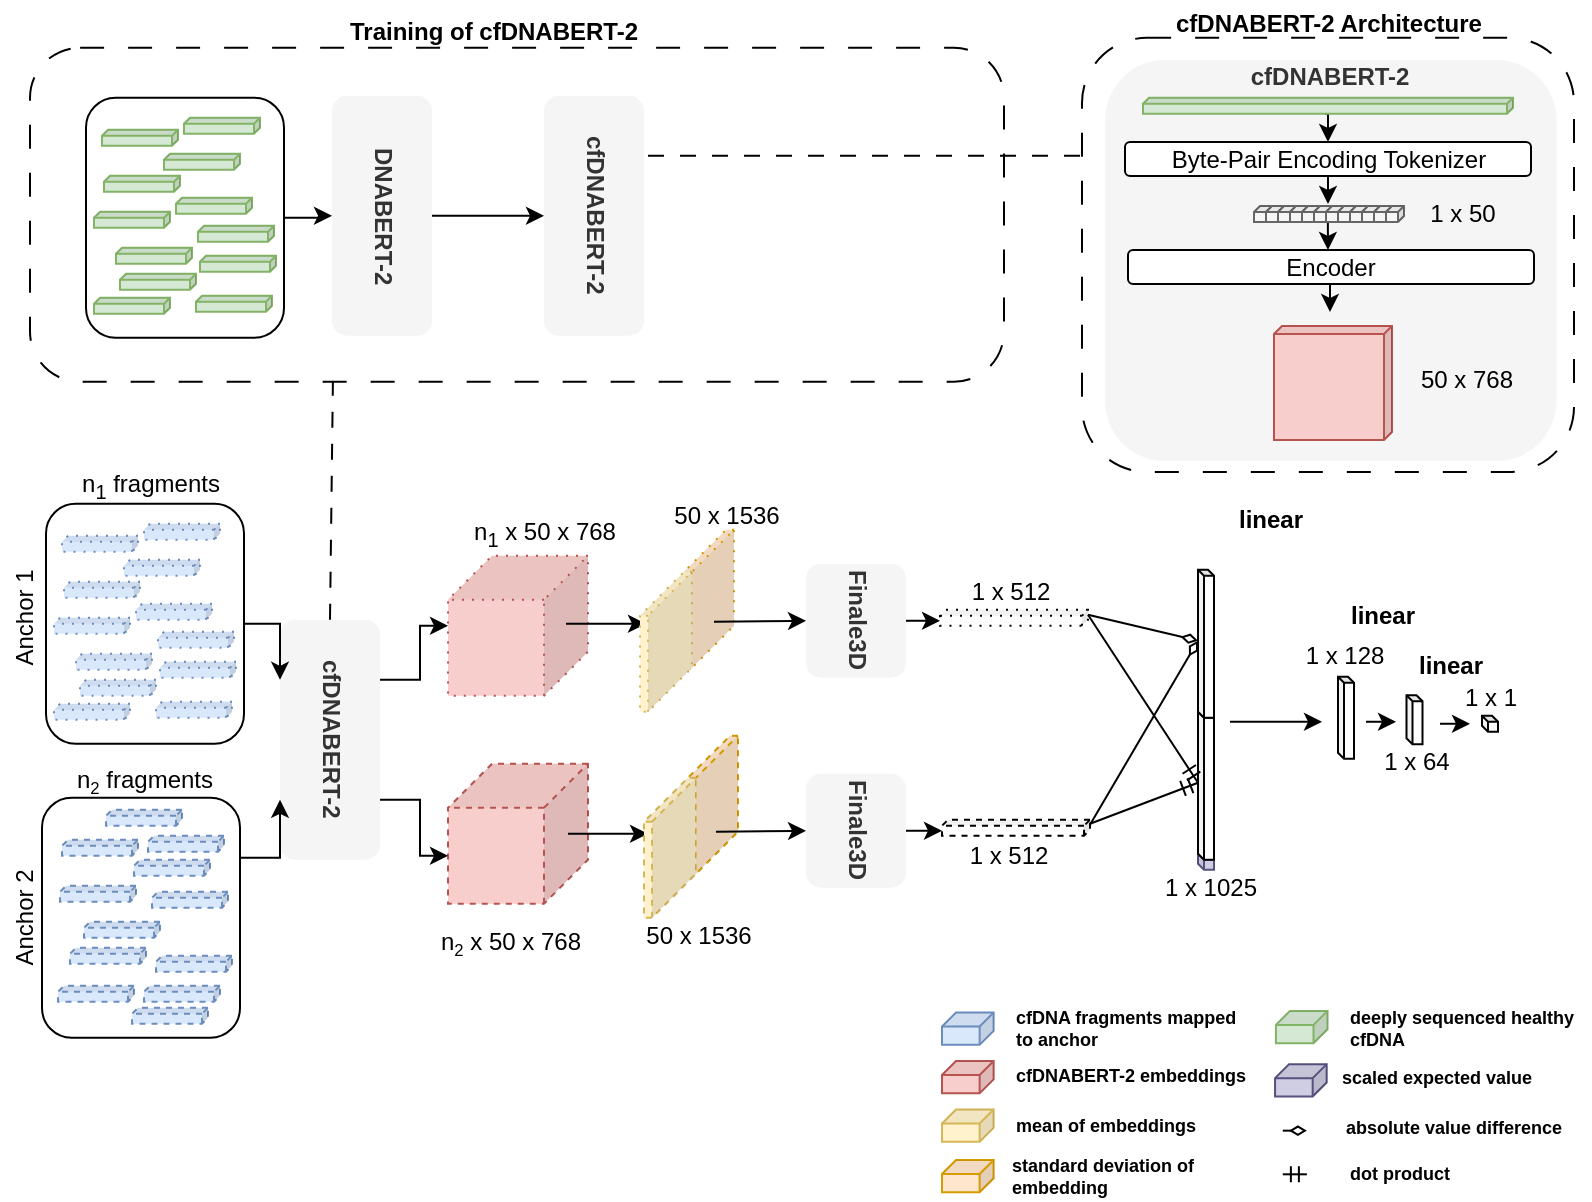 <mxfile version="24.7.17">
  <diagram id="QJjx0-fPxzvcmYibJWj1" name="Page-1">
    <mxGraphModel dx="984" dy="596" grid="0" gridSize="10" guides="1" tooltips="1" connect="1" arrows="1" fold="1" page="1" pageScale="1" pageWidth="827" pageHeight="583" math="0" shadow="0">
      <root>
        <mxCell id="0" />
        <mxCell id="1" parent="0" />
        <mxCell id="E21WYbpWhwIhEI5-EvUI-31" value="" style="rounded=1;whiteSpace=wrap;html=1;dashed=1;fillColor=none;container=0;dashPattern=12 12;" parent="1" vertex="1">
          <mxGeometry x="24" y="31.88" width="487" height="167" as="geometry" />
        </mxCell>
        <mxCell id="E21WYbpWhwIhEI5-EvUI-160" value="1 x 1025" style="text;html=1;strokeColor=none;fillColor=none;align=center;verticalAlign=middle;whiteSpace=wrap;rounded=0;container=0;" parent="1" vertex="1">
          <mxGeometry x="565" y="436.88" width="99" height="30" as="geometry" />
        </mxCell>
        <mxCell id="E21WYbpWhwIhEI5-EvUI-158" value="1 x 512" style="text;html=1;strokeColor=none;fillColor=none;align=center;verticalAlign=middle;whiteSpace=wrap;rounded=0;container=0;" parent="1" vertex="1">
          <mxGeometry x="465" y="288.88" width="99" height="30" as="geometry" />
        </mxCell>
        <mxCell id="E21WYbpWhwIhEI5-EvUI-159" value="1 x 512" style="text;html=1;strokeColor=none;fillColor=none;align=center;verticalAlign=middle;whiteSpace=wrap;rounded=0;container=0;" parent="1" vertex="1">
          <mxGeometry x="464" y="420.88" width="99" height="30" as="geometry" />
        </mxCell>
        <mxCell id="E21WYbpWhwIhEI5-EvUI-153" value="" style="shape=cube;whiteSpace=wrap;html=1;boundedLbl=1;backgroundOutline=1;darkOpacity=0.05;darkOpacity2=0.1;size=3;direction=east;flipH=1;fillColor=#d0cee2;strokeColor=#56517e;container=0;rotation=-90;" parent="1" vertex="1">
          <mxGeometry x="608" y="434.88" width="8" height="8" as="geometry" />
        </mxCell>
        <mxCell id="4f-DMQIj-ya-iA7LCkDa-20" value="" style="shape=cube;whiteSpace=wrap;html=1;boundedLbl=1;backgroundOutline=1;darkOpacity=0.05;darkOpacity2=0.1;size=3;direction=east;flipH=1;container=0;dashed=1;" parent="1" vertex="1">
          <mxGeometry x="480" y="417.88" width="74" height="8" as="geometry" />
        </mxCell>
        <mxCell id="4f-DMQIj-ya-iA7LCkDa-21" value="" style="shape=cube;whiteSpace=wrap;html=1;boundedLbl=1;backgroundOutline=1;darkOpacity=0.05;darkOpacity2=0.1;size=3;direction=east;flipH=1;container=0;dashed=1;dashPattern=1 4;" parent="1" vertex="1">
          <mxGeometry x="479" y="312.88" width="74" height="8" as="geometry" />
        </mxCell>
        <mxCell id="4f-DMQIj-ya-iA7LCkDa-41" value="50 x 1536" style="text;html=1;strokeColor=none;fillColor=none;align=center;verticalAlign=middle;whiteSpace=wrap;rounded=0;container=0;" parent="1" vertex="1">
          <mxGeometry x="309" y="460.88" width="99" height="30" as="geometry" />
        </mxCell>
        <mxCell id="4f-DMQIj-ya-iA7LCkDa-42" value="n&lt;sub&gt;1&lt;/sub&gt; x 50 x 768" style="text;html=1;strokeColor=none;fillColor=none;align=center;verticalAlign=middle;whiteSpace=wrap;rounded=0;container=0;" parent="1" vertex="1">
          <mxGeometry x="232" y="259.88" width="99" height="30" as="geometry" />
        </mxCell>
        <mxCell id="E21WYbpWhwIhEI5-EvUI-28" style="edgeStyle=orthogonalEdgeStyle;rounded=0;orthogonalLoop=1;jettySize=auto;html=1;exitX=1;exitY=0.5;exitDx=0;exitDy=0;entryX=0;entryY=0.5;entryDx=0;entryDy=0;" parent="1" source="E21WYbpWhwIhEI5-EvUI-3" target="E21WYbpWhwIhEI5-EvUI-4" edge="1">
          <mxGeometry relative="1" as="geometry" />
        </mxCell>
        <mxCell id="E21WYbpWhwIhEI5-EvUI-3" value="DNABERT-2" style="rounded=1;whiteSpace=wrap;html=1;textDirection=vertical-rl;fontStyle=1;fillColor=#f5f5f5;fontColor=#333333;strokeColor=none;container=0;" parent="1" vertex="1">
          <mxGeometry x="175" y="55.88" width="50" height="120" as="geometry" />
        </mxCell>
        <mxCell id="E21WYbpWhwIhEI5-EvUI-4" value="cfDNABERT-2" style="rounded=1;whiteSpace=wrap;html=1;textDirection=vertical-rl;fontStyle=1;fillColor=#f5f5f5;fontColor=#333333;strokeColor=none;container=0;" parent="1" vertex="1">
          <mxGeometry x="281" y="55.88" width="50" height="120" as="geometry" />
        </mxCell>
        <mxCell id="E21WYbpWhwIhEI5-EvUI-30" value="standard deviation of embedding" style="text;html=1;strokeColor=none;fillColor=none;align=left;verticalAlign=middle;whiteSpace=wrap;rounded=0;fontStyle=1;container=0;fontSize=9;" parent="1" vertex="1">
          <mxGeometry x="513" y="584" width="138" height="23.88" as="geometry" />
        </mxCell>
        <mxCell id="E21WYbpWhwIhEI5-EvUI-34" value="cfDNABERT-2" style="rounded=1;whiteSpace=wrap;html=1;textDirection=vertical-rl;fontStyle=1;fillColor=#f5f5f5;fontColor=#333333;strokeColor=none;container=0;" parent="1" vertex="1">
          <mxGeometry x="149" y="317.88" width="50" height="120" as="geometry" />
        </mxCell>
        <mxCell id="E21WYbpWhwIhEI5-EvUI-88" value="" style="group" parent="1" vertex="1" connectable="0">
          <mxGeometry x="32" y="259.88" width="108" height="120" as="geometry" />
        </mxCell>
        <mxCell id="E21WYbpWhwIhEI5-EvUI-89" value="" style="rounded=1;whiteSpace=wrap;html=1;textDirection=vertical-rl;fontStyle=1;fillColor=none;fontColor=#333333;strokeColor=default;movable=1;resizable=1;rotatable=1;deletable=1;editable=1;locked=0;connectable=1;" parent="E21WYbpWhwIhEI5-EvUI-88" vertex="1">
          <mxGeometry width="99" height="120" as="geometry" />
        </mxCell>
        <mxCell id="E21WYbpWhwIhEI5-EvUI-90" value="" style="shape=cube;whiteSpace=wrap;html=1;boundedLbl=1;backgroundOutline=1;darkOpacity=0.05;darkOpacity2=0.1;size=3;direction=east;flipH=1;fillColor=#dae8fc;strokeColor=#6c8ebf;movable=1;resizable=1;rotatable=1;deletable=1;editable=1;locked=0;connectable=1;dashed=1;dashPattern=1 4;" parent="E21WYbpWhwIhEI5-EvUI-88" vertex="1">
          <mxGeometry x="45" y="50" width="38" height="8" as="geometry" />
        </mxCell>
        <mxCell id="E21WYbpWhwIhEI5-EvUI-91" value="" style="shape=cube;whiteSpace=wrap;html=1;boundedLbl=1;backgroundOutline=1;darkOpacity=0.05;darkOpacity2=0.1;size=3;direction=east;flipH=1;fillColor=#dae8fc;strokeColor=#6c8ebf;movable=1;resizable=1;rotatable=1;deletable=1;editable=1;locked=0;connectable=1;dashed=1;dashPattern=1 4;" parent="E21WYbpWhwIhEI5-EvUI-88" vertex="1">
          <mxGeometry x="9" y="39" width="38" height="8" as="geometry" />
        </mxCell>
        <mxCell id="E21WYbpWhwIhEI5-EvUI-92" value="" style="shape=cube;whiteSpace=wrap;html=1;boundedLbl=1;backgroundOutline=1;darkOpacity=0.05;darkOpacity2=0.1;size=3;direction=east;flipH=1;fillColor=#dae8fc;strokeColor=#6c8ebf;movable=1;resizable=1;rotatable=1;deletable=1;editable=1;locked=0;connectable=1;dashed=1;dashPattern=1 4;" parent="E21WYbpWhwIhEI5-EvUI-88" vertex="1">
          <mxGeometry x="39" y="28" width="38" height="8" as="geometry" />
        </mxCell>
        <mxCell id="E21WYbpWhwIhEI5-EvUI-93" value="" style="shape=cube;whiteSpace=wrap;html=1;boundedLbl=1;backgroundOutline=1;darkOpacity=0.05;darkOpacity2=0.1;size=3;direction=east;flipH=1;fillColor=#dae8fc;strokeColor=#6c8ebf;movable=1;resizable=1;rotatable=1;deletable=1;editable=1;locked=0;connectable=1;dashed=1;dashPattern=1 4;" parent="E21WYbpWhwIhEI5-EvUI-88" vertex="1">
          <mxGeometry x="17" y="88" width="38" height="8" as="geometry" />
        </mxCell>
        <mxCell id="E21WYbpWhwIhEI5-EvUI-94" value="" style="shape=cube;whiteSpace=wrap;html=1;boundedLbl=1;backgroundOutline=1;darkOpacity=0.05;darkOpacity2=0.1;size=3;direction=east;flipH=1;fillColor=#dae8fc;strokeColor=#6c8ebf;movable=1;resizable=1;rotatable=1;deletable=1;editable=1;locked=0;connectable=1;dashed=1;dashPattern=1 4;" parent="E21WYbpWhwIhEI5-EvUI-88" vertex="1">
          <mxGeometry x="4" y="57" width="38" height="8" as="geometry" />
        </mxCell>
        <mxCell id="E21WYbpWhwIhEI5-EvUI-95" value="" style="shape=cube;whiteSpace=wrap;html=1;boundedLbl=1;backgroundOutline=1;darkOpacity=0.05;darkOpacity2=0.1;size=3;direction=east;flipH=1;fillColor=#dae8fc;strokeColor=#6c8ebf;movable=1;resizable=1;rotatable=1;deletable=1;editable=1;locked=0;connectable=1;dashed=1;dashPattern=1 4;" parent="E21WYbpWhwIhEI5-EvUI-88" vertex="1">
          <mxGeometry x="55" y="99" width="38" height="8" as="geometry" />
        </mxCell>
        <mxCell id="E21WYbpWhwIhEI5-EvUI-96" value="" style="shape=cube;whiteSpace=wrap;html=1;boundedLbl=1;backgroundOutline=1;darkOpacity=0.05;darkOpacity2=0.1;size=3;direction=east;flipH=1;fillColor=#dae8fc;strokeColor=#6c8ebf;movable=1;resizable=1;rotatable=1;deletable=1;editable=1;locked=0;connectable=1;dashed=1;dashPattern=1 4;" parent="E21WYbpWhwIhEI5-EvUI-88" vertex="1">
          <mxGeometry x="4" y="100" width="38" height="8" as="geometry" />
        </mxCell>
        <mxCell id="E21WYbpWhwIhEI5-EvUI-97" value="" style="shape=cube;whiteSpace=wrap;html=1;boundedLbl=1;backgroundOutline=1;darkOpacity=0.05;darkOpacity2=0.1;size=3;direction=east;flipH=1;fillColor=#dae8fc;strokeColor=#6c8ebf;movable=1;resizable=1;rotatable=1;deletable=1;editable=1;locked=0;connectable=1;dashed=1;dashPattern=1 4;" parent="E21WYbpWhwIhEI5-EvUI-88" vertex="1">
          <mxGeometry x="56" y="64" width="38" height="8" as="geometry" />
        </mxCell>
        <mxCell id="E21WYbpWhwIhEI5-EvUI-98" value="" style="shape=cube;whiteSpace=wrap;html=1;boundedLbl=1;backgroundOutline=1;darkOpacity=0.05;darkOpacity2=0.1;size=3;direction=east;flipH=1;fillColor=#dae8fc;strokeColor=#6c8ebf;movable=1;resizable=1;rotatable=1;deletable=1;editable=1;locked=0;connectable=1;dashed=1;dashPattern=1 4;" parent="E21WYbpWhwIhEI5-EvUI-88" vertex="1">
          <mxGeometry x="57" y="79" width="38" height="8" as="geometry" />
        </mxCell>
        <mxCell id="E21WYbpWhwIhEI5-EvUI-99" value="" style="shape=cube;whiteSpace=wrap;html=1;boundedLbl=1;backgroundOutline=1;darkOpacity=0.05;darkOpacity2=0.1;size=3;direction=east;flipH=1;fillColor=#dae8fc;strokeColor=#6c8ebf;movable=1;resizable=1;rotatable=1;deletable=1;editable=1;locked=0;connectable=1;dashed=1;dashPattern=1 4;" parent="E21WYbpWhwIhEI5-EvUI-88" vertex="1">
          <mxGeometry x="15" y="75" width="38" height="8" as="geometry" />
        </mxCell>
        <mxCell id="E21WYbpWhwIhEI5-EvUI-100" value="" style="shape=cube;whiteSpace=wrap;html=1;boundedLbl=1;backgroundOutline=1;darkOpacity=0.05;darkOpacity2=0.1;size=3;direction=east;flipH=1;fillColor=#dae8fc;strokeColor=#6c8ebf;movable=1;resizable=1;rotatable=1;deletable=1;editable=1;locked=0;connectable=1;dashed=1;dashPattern=1 4;" parent="E21WYbpWhwIhEI5-EvUI-88" vertex="1">
          <mxGeometry x="49" y="10" width="38" height="8" as="geometry" />
        </mxCell>
        <mxCell id="E21WYbpWhwIhEI5-EvUI-101" value="" style="shape=cube;whiteSpace=wrap;html=1;boundedLbl=1;backgroundOutline=1;darkOpacity=0.05;darkOpacity2=0.1;size=3;direction=east;flipH=1;fillColor=#dae8fc;strokeColor=#6c8ebf;movable=1;resizable=1;rotatable=1;deletable=1;editable=1;locked=0;connectable=1;dashed=1;dashPattern=1 4;" parent="E21WYbpWhwIhEI5-EvUI-88" vertex="1">
          <mxGeometry x="8" y="16" width="38" height="8" as="geometry" />
        </mxCell>
        <mxCell id="E21WYbpWhwIhEI5-EvUI-117" style="edgeStyle=orthogonalEdgeStyle;rounded=0;orthogonalLoop=1;jettySize=auto;html=1;exitX=1;exitY=0.25;exitDx=0;exitDy=0;entryX=0;entryY=0.75;entryDx=0;entryDy=0;" parent="1" source="E21WYbpWhwIhEI5-EvUI-103" target="E21WYbpWhwIhEI5-EvUI-34" edge="1">
          <mxGeometry relative="1" as="geometry" />
        </mxCell>
        <mxCell id="E21WYbpWhwIhEI5-EvUI-116" style="edgeStyle=orthogonalEdgeStyle;rounded=0;orthogonalLoop=1;jettySize=auto;html=1;exitX=1;exitY=0.5;exitDx=0;exitDy=0;entryX=0;entryY=0.25;entryDx=0;entryDy=0;" parent="1" source="E21WYbpWhwIhEI5-EvUI-89" target="E21WYbpWhwIhEI5-EvUI-34" edge="1">
          <mxGeometry relative="1" as="geometry">
            <mxPoint x="139.25" y="374.88" as="targetPoint" />
          </mxGeometry>
        </mxCell>
        <mxCell id="E21WYbpWhwIhEI5-EvUI-118" value="" style="group" parent="1" vertex="1" connectable="0">
          <mxGeometry x="30" y="406.88" width="99" height="120" as="geometry" />
        </mxCell>
        <mxCell id="E21WYbpWhwIhEI5-EvUI-103" value="" style="rounded=1;whiteSpace=wrap;html=1;textDirection=vertical-rl;fontStyle=1;fillColor=none;fontColor=#333333;strokeColor=default;movable=1;resizable=1;rotatable=1;deletable=1;editable=1;locked=0;connectable=1;" parent="E21WYbpWhwIhEI5-EvUI-118" vertex="1">
          <mxGeometry width="99" height="120" as="geometry" />
        </mxCell>
        <mxCell id="E21WYbpWhwIhEI5-EvUI-104" value="" style="shape=cube;whiteSpace=wrap;html=1;boundedLbl=1;backgroundOutline=1;darkOpacity=0.05;darkOpacity2=0.1;size=3;direction=east;flipH=1;fillColor=#dae8fc;strokeColor=#6c8ebf;movable=1;resizable=1;rotatable=1;deletable=1;editable=1;locked=0;connectable=1;dashed=1;" parent="E21WYbpWhwIhEI5-EvUI-118" vertex="1">
          <mxGeometry x="9" y="44" width="38" height="8" as="geometry" />
        </mxCell>
        <mxCell id="E21WYbpWhwIhEI5-EvUI-105" value="" style="shape=cube;whiteSpace=wrap;html=1;boundedLbl=1;backgroundOutline=1;darkOpacity=0.05;darkOpacity2=0.1;size=3;direction=east;flipH=1;fillColor=#dae8fc;strokeColor=#6c8ebf;movable=1;resizable=1;rotatable=1;deletable=1;editable=1;locked=0;connectable=1;dashed=1;" parent="E21WYbpWhwIhEI5-EvUI-118" vertex="1">
          <mxGeometry x="46" y="31" width="38" height="8" as="geometry" />
        </mxCell>
        <mxCell id="E21WYbpWhwIhEI5-EvUI-106" value="" style="shape=cube;whiteSpace=wrap;html=1;boundedLbl=1;backgroundOutline=1;darkOpacity=0.05;darkOpacity2=0.1;size=3;direction=east;flipH=1;fillColor=#dae8fc;strokeColor=#6c8ebf;movable=1;resizable=1;rotatable=1;deletable=1;editable=1;locked=0;connectable=1;dashed=1;" parent="E21WYbpWhwIhEI5-EvUI-118" vertex="1">
          <mxGeometry x="10" y="21" width="38" height="8" as="geometry" />
        </mxCell>
        <mxCell id="E21WYbpWhwIhEI5-EvUI-107" value="" style="shape=cube;whiteSpace=wrap;html=1;boundedLbl=1;backgroundOutline=1;darkOpacity=0.05;darkOpacity2=0.1;size=3;direction=east;flipH=1;fillColor=#dae8fc;strokeColor=#6c8ebf;movable=1;resizable=1;rotatable=1;deletable=1;editable=1;locked=0;connectable=1;dashed=1;" parent="E21WYbpWhwIhEI5-EvUI-118" vertex="1">
          <mxGeometry x="8" y="94" width="38" height="8" as="geometry" />
        </mxCell>
        <mxCell id="E21WYbpWhwIhEI5-EvUI-108" value="" style="shape=cube;whiteSpace=wrap;html=1;boundedLbl=1;backgroundOutline=1;darkOpacity=0.05;darkOpacity2=0.1;size=3;direction=east;flipH=1;fillColor=#dae8fc;strokeColor=#6c8ebf;movable=1;resizable=1;rotatable=1;deletable=1;editable=1;locked=0;connectable=1;dashed=1;" parent="E21WYbpWhwIhEI5-EvUI-118" vertex="1">
          <mxGeometry x="55" y="47" width="38" height="8" as="geometry" />
        </mxCell>
        <mxCell id="E21WYbpWhwIhEI5-EvUI-109" value="" style="shape=cube;whiteSpace=wrap;html=1;boundedLbl=1;backgroundOutline=1;darkOpacity=0.05;darkOpacity2=0.1;size=3;direction=east;flipH=1;fillColor=#dae8fc;strokeColor=#6c8ebf;movable=1;resizable=1;rotatable=1;deletable=1;editable=1;locked=0;connectable=1;dashed=1;" parent="E21WYbpWhwIhEI5-EvUI-118" vertex="1">
          <mxGeometry x="45" y="105" width="38" height="8" as="geometry" />
        </mxCell>
        <mxCell id="E21WYbpWhwIhEI5-EvUI-110" value="" style="shape=cube;whiteSpace=wrap;html=1;boundedLbl=1;backgroundOutline=1;darkOpacity=0.05;darkOpacity2=0.1;size=3;direction=east;flipH=1;fillColor=#dae8fc;strokeColor=#6c8ebf;movable=1;resizable=1;rotatable=1;deletable=1;editable=1;locked=0;connectable=1;dashed=1;" parent="E21WYbpWhwIhEI5-EvUI-118" vertex="1">
          <mxGeometry x="51" y="94" width="38" height="8" as="geometry" />
        </mxCell>
        <mxCell id="E21WYbpWhwIhEI5-EvUI-111" value="" style="shape=cube;whiteSpace=wrap;html=1;boundedLbl=1;backgroundOutline=1;darkOpacity=0.05;darkOpacity2=0.1;size=3;direction=east;flipH=1;fillColor=#dae8fc;strokeColor=#6c8ebf;movable=1;resizable=1;rotatable=1;deletable=1;editable=1;locked=0;connectable=1;dashed=1;" parent="E21WYbpWhwIhEI5-EvUI-118" vertex="1">
          <mxGeometry x="21" y="62" width="38" height="8" as="geometry" />
        </mxCell>
        <mxCell id="E21WYbpWhwIhEI5-EvUI-112" value="" style="shape=cube;whiteSpace=wrap;html=1;boundedLbl=1;backgroundOutline=1;darkOpacity=0.05;darkOpacity2=0.1;size=3;direction=east;flipH=1;fillColor=#dae8fc;strokeColor=#6c8ebf;movable=1;resizable=1;rotatable=1;deletable=1;editable=1;locked=0;connectable=1;dashed=1;" parent="E21WYbpWhwIhEI5-EvUI-118" vertex="1">
          <mxGeometry x="57" y="79" width="38" height="8" as="geometry" />
        </mxCell>
        <mxCell id="E21WYbpWhwIhEI5-EvUI-113" value="" style="shape=cube;whiteSpace=wrap;html=1;boundedLbl=1;backgroundOutline=1;darkOpacity=0.05;darkOpacity2=0.1;size=3;direction=east;flipH=1;fillColor=#dae8fc;strokeColor=#6c8ebf;movable=1;resizable=1;rotatable=1;deletable=1;editable=1;locked=0;connectable=1;dashed=1;" parent="E21WYbpWhwIhEI5-EvUI-118" vertex="1">
          <mxGeometry x="14" y="75" width="38" height="8" as="geometry" />
        </mxCell>
        <mxCell id="E21WYbpWhwIhEI5-EvUI-114" value="" style="shape=cube;whiteSpace=wrap;html=1;boundedLbl=1;backgroundOutline=1;darkOpacity=0.05;darkOpacity2=0.1;size=3;direction=east;flipH=1;fillColor=#dae8fc;strokeColor=#6c8ebf;movable=1;resizable=1;rotatable=1;deletable=1;editable=1;locked=0;connectable=1;dashed=1;" parent="E21WYbpWhwIhEI5-EvUI-118" vertex="1">
          <mxGeometry x="32" y="6" width="38" height="8" as="geometry" />
        </mxCell>
        <mxCell id="E21WYbpWhwIhEI5-EvUI-115" value="" style="shape=cube;whiteSpace=wrap;html=1;boundedLbl=1;backgroundOutline=1;darkOpacity=0.05;darkOpacity2=0.1;size=3;direction=east;flipH=1;fillColor=#dae8fc;strokeColor=#6c8ebf;movable=1;resizable=1;rotatable=1;deletable=1;editable=1;locked=0;connectable=1;dashed=1;" parent="E21WYbpWhwIhEI5-EvUI-118" vertex="1">
          <mxGeometry x="53" y="19" width="38" height="8" as="geometry" />
        </mxCell>
        <mxCell id="E21WYbpWhwIhEI5-EvUI-119" value="" style="shape=cube;whiteSpace=wrap;html=1;boundedLbl=1;backgroundOutline=1;darkOpacity=0.05;darkOpacity2=0.1;size=22;direction=east;flipH=1;fillColor=#f8cecc;strokeColor=#b85450;container=0;dashed=1;dashPattern=1 4;" parent="1" vertex="1">
          <mxGeometry x="233" y="285.88" width="70" height="70" as="geometry" />
        </mxCell>
        <mxCell id="E21WYbpWhwIhEI5-EvUI-120" style="edgeStyle=orthogonalEdgeStyle;rounded=0;orthogonalLoop=1;jettySize=auto;html=1;exitX=1;exitY=0.25;exitDx=0;exitDy=0;" parent="1" source="E21WYbpWhwIhEI5-EvUI-34" target="E21WYbpWhwIhEI5-EvUI-119" edge="1">
          <mxGeometry relative="1" as="geometry" />
        </mxCell>
        <mxCell id="E21WYbpWhwIhEI5-EvUI-122" value="" style="shape=cube;whiteSpace=wrap;html=1;boundedLbl=1;backgroundOutline=1;darkOpacity=0.05;darkOpacity2=0.1;size=22;direction=east;flipH=1;fillColor=#f8cecc;strokeColor=#b85450;container=0;dashed=1;" parent="1" vertex="1">
          <mxGeometry x="233" y="389.88" width="70" height="70" as="geometry" />
        </mxCell>
        <mxCell id="E21WYbpWhwIhEI5-EvUI-123" style="edgeStyle=orthogonalEdgeStyle;rounded=0;orthogonalLoop=1;jettySize=auto;html=1;exitX=1;exitY=0.75;exitDx=0;exitDy=0;entryX=0;entryY=0;entryDx=70;entryDy=46;entryPerimeter=0;" parent="1" source="E21WYbpWhwIhEI5-EvUI-34" target="E21WYbpWhwIhEI5-EvUI-122" edge="1">
          <mxGeometry relative="1" as="geometry">
            <mxPoint x="209" y="357.88" as="sourcePoint" />
            <mxPoint x="219" y="492.88" as="targetPoint" />
          </mxGeometry>
        </mxCell>
        <mxCell id="E21WYbpWhwIhEI5-EvUI-124" value="n&lt;sub&gt;1&lt;/sub&gt;&amp;nbsp;fragments" style="text;html=1;strokeColor=none;fillColor=none;align=center;verticalAlign=middle;whiteSpace=wrap;rounded=0;container=0;" parent="1" vertex="1">
          <mxGeometry x="35" y="236" width="99" height="30" as="geometry" />
        </mxCell>
        <mxCell id="E21WYbpWhwIhEI5-EvUI-125" value="n&lt;font size=&quot;1&quot;&gt;&lt;sub&gt;2&lt;/sub&gt;&lt;/font&gt;&amp;nbsp;fragments" style="text;html=1;strokeColor=none;fillColor=none;align=center;verticalAlign=middle;whiteSpace=wrap;rounded=0;container=0;" parent="1" vertex="1">
          <mxGeometry x="32" y="382.88" width="99" height="30" as="geometry" />
        </mxCell>
        <mxCell id="E21WYbpWhwIhEI5-EvUI-126" value="Anchor 2" style="text;html=1;strokeColor=none;fillColor=none;align=center;verticalAlign=middle;whiteSpace=wrap;rounded=0;container=0;textDirection=vertical-rl;rotation=-180;" parent="1" vertex="1">
          <mxGeometry x="10" y="419.88" width="25" height="93" as="geometry" />
        </mxCell>
        <mxCell id="E21WYbpWhwIhEI5-EvUI-127" value="Anchor 1" style="text;html=1;strokeColor=none;fillColor=none;align=center;verticalAlign=middle;whiteSpace=wrap;rounded=0;container=0;textDirection=vertical-rl;rotation=-180;" parent="1" vertex="1">
          <mxGeometry x="10" y="269.88" width="25" height="93" as="geometry" />
        </mxCell>
        <mxCell id="E21WYbpWhwIhEI5-EvUI-128" value="n&lt;font size=&quot;1&quot;&gt;&lt;sub&gt;2&lt;/sub&gt;&lt;/font&gt;&amp;nbsp;x 50 x 768" style="text;html=1;strokeColor=none;fillColor=none;align=center;verticalAlign=middle;whiteSpace=wrap;rounded=0;container=0;" parent="1" vertex="1">
          <mxGeometry x="215" y="463.88" width="99" height="30" as="geometry" />
        </mxCell>
        <mxCell id="E21WYbpWhwIhEI5-EvUI-133" value="" style="endArrow=classic;html=1;rounded=0;" parent="1" edge="1">
          <mxGeometry width="50" height="50" relative="1" as="geometry">
            <mxPoint x="292" y="319.88" as="sourcePoint" />
            <mxPoint x="332" y="319.88" as="targetPoint" />
          </mxGeometry>
        </mxCell>
        <mxCell id="E21WYbpWhwIhEI5-EvUI-135" value="" style="shape=cube;whiteSpace=wrap;html=1;boundedLbl=1;backgroundOutline=1;darkOpacity=0.05;darkOpacity2=0.1;size=22;direction=east;flipH=1;fillColor=#ffe6cc;strokeColor=#d79b00;container=0;dashed=1;dashPattern=1 4;" parent="1" vertex="1">
          <mxGeometry x="350" y="272.88" width="26" height="70" as="geometry" />
        </mxCell>
        <mxCell id="E21WYbpWhwIhEI5-EvUI-136" value="" style="shape=cube;whiteSpace=wrap;html=1;boundedLbl=1;backgroundOutline=1;darkOpacity=0.05;darkOpacity2=0.1;size=22;direction=east;flipH=1;fillColor=#fff2cc;strokeColor=#d6b656;container=0;dashed=1;dashPattern=1 4;" parent="1" vertex="1">
          <mxGeometry x="329" y="293.88" width="26" height="70" as="geometry" />
        </mxCell>
        <mxCell id="E21WYbpWhwIhEI5-EvUI-137" value="" style="endArrow=classic;html=1;rounded=0;" parent="1" edge="1">
          <mxGeometry width="50" height="50" relative="1" as="geometry">
            <mxPoint x="293" y="424.88" as="sourcePoint" />
            <mxPoint x="333" y="424.88" as="targetPoint" />
          </mxGeometry>
        </mxCell>
        <mxCell id="E21WYbpWhwIhEI5-EvUI-138" value="" style="shape=cube;whiteSpace=wrap;html=1;boundedLbl=1;backgroundOutline=1;darkOpacity=0.05;darkOpacity2=0.1;size=22;direction=east;flipH=1;fillColor=#ffe6cc;strokeColor=#d79b00;container=0;dashed=1;" parent="1" vertex="1">
          <mxGeometry x="352" y="375.88" width="26" height="70" as="geometry" />
        </mxCell>
        <mxCell id="E21WYbpWhwIhEI5-EvUI-139" value="" style="shape=cube;whiteSpace=wrap;html=1;boundedLbl=1;backgroundOutline=1;darkOpacity=0.05;darkOpacity2=0.1;size=22;direction=east;flipH=1;fillColor=#fff2cc;strokeColor=#d6b656;container=0;dashed=1;" parent="1" vertex="1">
          <mxGeometry x="331" y="396.88" width="26" height="70" as="geometry" />
        </mxCell>
        <mxCell id="E21WYbpWhwIhEI5-EvUI-141" value="50 x 1536" style="text;html=1;strokeColor=none;fillColor=none;align=center;verticalAlign=middle;whiteSpace=wrap;rounded=0;container=0;" parent="1" vertex="1">
          <mxGeometry x="323" y="250.88" width="99" height="30" as="geometry" />
        </mxCell>
        <mxCell id="E21WYbpWhwIhEI5-EvUI-142" value="Finale3D" style="rounded=1;whiteSpace=wrap;html=1;textDirection=vertical-rl;fontStyle=1;fillColor=#f5f5f5;fontColor=#333333;strokeColor=none;container=0;" parent="1" vertex="1">
          <mxGeometry x="412" y="289.88" width="50" height="57" as="geometry" />
        </mxCell>
        <mxCell id="E21WYbpWhwIhEI5-EvUI-143" value="Finale3D" style="rounded=1;whiteSpace=wrap;html=1;textDirection=vertical-rl;fontStyle=1;fillColor=#f5f5f5;fontColor=#333333;strokeColor=none;container=0;" parent="1" vertex="1">
          <mxGeometry x="412" y="394.88" width="50" height="57" as="geometry" />
        </mxCell>
        <mxCell id="E21WYbpWhwIhEI5-EvUI-144" value="" style="endArrow=classic;html=1;rounded=0;entryX=0;entryY=0.5;entryDx=0;entryDy=0;" parent="1" target="E21WYbpWhwIhEI5-EvUI-142" edge="1">
          <mxGeometry width="50" height="50" relative="1" as="geometry">
            <mxPoint x="366" y="318.88" as="sourcePoint" />
            <mxPoint x="406" y="318.88" as="targetPoint" />
          </mxGeometry>
        </mxCell>
        <mxCell id="E21WYbpWhwIhEI5-EvUI-145" value="" style="endArrow=classic;html=1;rounded=0;entryX=0;entryY=0.5;entryDx=0;entryDy=0;" parent="1" target="E21WYbpWhwIhEI5-EvUI-143" edge="1">
          <mxGeometry width="50" height="50" relative="1" as="geometry">
            <mxPoint x="367" y="423.88" as="sourcePoint" />
            <mxPoint x="401" y="423.88" as="targetPoint" />
          </mxGeometry>
        </mxCell>
        <mxCell id="E21WYbpWhwIhEI5-EvUI-147" value="" style="endArrow=classic;html=1;rounded=0;exitX=1;exitY=0.5;exitDx=0;exitDy=0;entryX=0;entryY=0;entryDx=74;entryDy=5.5;entryPerimeter=0;" parent="1" source="E21WYbpWhwIhEI5-EvUI-143" target="4f-DMQIj-ya-iA7LCkDa-20" edge="1">
          <mxGeometry width="50" height="50" relative="1" as="geometry">
            <mxPoint x="451" y="501.88" as="sourcePoint" />
            <mxPoint x="426" y="473.88" as="targetPoint" />
          </mxGeometry>
        </mxCell>
        <mxCell id="E21WYbpWhwIhEI5-EvUI-148" value="" style="endArrow=classic;html=1;rounded=0;exitX=1;exitY=0.5;exitDx=0;exitDy=0;entryX=0;entryY=0;entryDx=74;entryDy=5.5;entryPerimeter=0;" parent="1" source="E21WYbpWhwIhEI5-EvUI-142" target="4f-DMQIj-ya-iA7LCkDa-21" edge="1">
          <mxGeometry width="50" height="50" relative="1" as="geometry">
            <mxPoint x="472" y="433.88" as="sourcePoint" />
            <mxPoint x="490" y="433.88" as="targetPoint" />
          </mxGeometry>
        </mxCell>
        <mxCell id="E21WYbpWhwIhEI5-EvUI-151" value="" style="shape=cube;whiteSpace=wrap;html=1;boundedLbl=1;backgroundOutline=1;darkOpacity=0.05;darkOpacity2=0.1;size=3;direction=east;flipH=1;container=0;rotation=-90;" parent="1" vertex="1">
          <mxGeometry x="575" y="396.88" width="74" height="8" as="geometry" />
        </mxCell>
        <mxCell id="E21WYbpWhwIhEI5-EvUI-152" value="" style="shape=cube;whiteSpace=wrap;html=1;boundedLbl=1;backgroundOutline=1;darkOpacity=0.05;darkOpacity2=0.1;size=3;direction=east;flipH=1;container=0;rotation=-90;" parent="1" vertex="1">
          <mxGeometry x="575" y="325.88" width="74" height="8" as="geometry" />
        </mxCell>
        <mxCell id="E21WYbpWhwIhEI5-EvUI-154" value="" style="endArrow=diamondThin;html=1;rounded=0;exitX=0;exitY=0;exitDx=0;exitDy=2.5;exitPerimeter=0;entryX=0;entryY=0;entryDx=35.5;entryDy=0;entryPerimeter=0;strokeWidth=1;endFill=0;" parent="1" source="4f-DMQIj-ya-iA7LCkDa-21" target="E21WYbpWhwIhEI5-EvUI-152" edge="1">
          <mxGeometry width="50" height="50" relative="1" as="geometry">
            <mxPoint x="461" y="391.88" as="sourcePoint" />
            <mxPoint x="511" y="341.88" as="targetPoint" />
          </mxGeometry>
        </mxCell>
        <mxCell id="E21WYbpWhwIhEI5-EvUI-155" value="" style="endArrow=diamondThin;html=1;rounded=0;exitX=0;exitY=0;exitDx=0;exitDy=2.5;exitPerimeter=0;entryX=0;entryY=0;entryDx=35.5;entryDy=0;entryPerimeter=0;endFill=0;" parent="1" source="4f-DMQIj-ya-iA7LCkDa-20" target="E21WYbpWhwIhEI5-EvUI-152" edge="1">
          <mxGeometry width="50" height="50" relative="1" as="geometry">
            <mxPoint x="563" y="325.88" as="sourcePoint" />
            <mxPoint x="618" y="338.88" as="targetPoint" />
          </mxGeometry>
        </mxCell>
        <mxCell id="E21WYbpWhwIhEI5-EvUI-156" value="" style="endArrow=ERmandOne;html=1;rounded=0;exitX=0;exitY=0;exitDx=0;exitDy=2.5;exitPerimeter=0;entryX=0;entryY=0;entryDx=35.5;entryDy=0;entryPerimeter=0;endFill=0;" parent="1" source="4f-DMQIj-ya-iA7LCkDa-21" target="E21WYbpWhwIhEI5-EvUI-151" edge="1">
          <mxGeometry width="50" height="50" relative="1" as="geometry">
            <mxPoint x="564" y="430.88" as="sourcePoint" />
            <mxPoint x="618" y="338.88" as="targetPoint" />
          </mxGeometry>
        </mxCell>
        <mxCell id="E21WYbpWhwIhEI5-EvUI-157" value="" style="endArrow=ERmandOne;html=1;rounded=0;entryX=0;entryY=0;entryDx=35.5;entryDy=0;entryPerimeter=0;endFill=0;" parent="1" target="E21WYbpWhwIhEI5-EvUI-151" edge="1">
          <mxGeometry width="50" height="50" relative="1" as="geometry">
            <mxPoint x="554" y="419.88" as="sourcePoint" />
            <mxPoint x="618" y="409.88" as="targetPoint" />
          </mxGeometry>
        </mxCell>
        <mxCell id="E21WYbpWhwIhEI5-EvUI-161" value="" style="endArrow=classic;html=1;rounded=0;entryX=0;entryY=0.5;entryDx=0;entryDy=0;" parent="1" edge="1">
          <mxGeometry width="50" height="50" relative="1" as="geometry">
            <mxPoint x="624" y="368.88" as="sourcePoint" />
            <mxPoint x="670" y="368.88" as="targetPoint" />
          </mxGeometry>
        </mxCell>
        <mxCell id="E21WYbpWhwIhEI5-EvUI-163" value="" style="shape=cube;whiteSpace=wrap;html=1;boundedLbl=1;backgroundOutline=1;darkOpacity=0.05;darkOpacity2=0.1;size=3;direction=east;flipH=1;container=0;rotation=-90;" parent="1" vertex="1">
          <mxGeometry x="661.5" y="362.88" width="41" height="8" as="geometry" />
        </mxCell>
        <mxCell id="E21WYbpWhwIhEI5-EvUI-164" value="1 x 128" style="text;html=1;strokeColor=none;fillColor=none;align=center;verticalAlign=middle;whiteSpace=wrap;rounded=0;container=0;" parent="1" vertex="1">
          <mxGeometry x="632" y="320.88" width="99" height="30" as="geometry" />
        </mxCell>
        <mxCell id="E21WYbpWhwIhEI5-EvUI-165" value="" style="shape=cube;whiteSpace=wrap;html=1;boundedLbl=1;backgroundOutline=1;darkOpacity=0.05;darkOpacity2=0.1;size=3;direction=east;flipH=1;container=0;rotation=-90;" parent="1" vertex="1">
          <mxGeometry x="704" y="363.88" width="24.5" height="8" as="geometry" />
        </mxCell>
        <mxCell id="E21WYbpWhwIhEI5-EvUI-166" value="" style="endArrow=classic;html=1;rounded=0;" parent="1" edge="1">
          <mxGeometry width="50" height="50" relative="1" as="geometry">
            <mxPoint x="692" y="368.88" as="sourcePoint" />
            <mxPoint x="707" y="368.88" as="targetPoint" />
          </mxGeometry>
        </mxCell>
        <mxCell id="E21WYbpWhwIhEI5-EvUI-168" value="" style="endArrow=classic;html=1;rounded=0;" parent="1" edge="1">
          <mxGeometry width="50" height="50" relative="1" as="geometry">
            <mxPoint x="729" y="369.88" as="sourcePoint" />
            <mxPoint x="744" y="369.88" as="targetPoint" />
          </mxGeometry>
        </mxCell>
        <mxCell id="E21WYbpWhwIhEI5-EvUI-169" value="1 x 64" style="text;html=1;strokeColor=none;fillColor=none;align=center;verticalAlign=middle;whiteSpace=wrap;rounded=0;container=0;" parent="1" vertex="1">
          <mxGeometry x="668" y="373.88" width="99" height="30" as="geometry" />
        </mxCell>
        <mxCell id="E21WYbpWhwIhEI5-EvUI-170" value="" style="shape=cube;whiteSpace=wrap;html=1;boundedLbl=1;backgroundOutline=1;darkOpacity=0.05;darkOpacity2=0.1;size=3;direction=east;flipH=1;container=0;rotation=-90;" parent="1" vertex="1">
          <mxGeometry x="750" y="365.88" width="8" height="8" as="geometry" />
        </mxCell>
        <mxCell id="E21WYbpWhwIhEI5-EvUI-171" value="1 x 1" style="text;html=1;strokeColor=none;fillColor=none;align=center;verticalAlign=middle;whiteSpace=wrap;rounded=0;container=0;" parent="1" vertex="1">
          <mxGeometry x="705" y="341.88" width="99" height="30" as="geometry" />
        </mxCell>
        <mxCell id="4f-DMQIj-ya-iA7LCkDa-23" value="" style="shape=cube;whiteSpace=wrap;html=1;boundedLbl=1;backgroundOutline=1;darkOpacity=0.05;darkOpacity2=0.1;size=7;direction=east;flipH=1;fillColor=#dae8fc;strokeColor=#6c8ebf;container=0;" parent="1" vertex="1">
          <mxGeometry x="480" y="514.257" width="25.818" height="16.17" as="geometry" />
        </mxCell>
        <mxCell id="4f-DMQIj-ya-iA7LCkDa-24" value="" style="shape=cube;whiteSpace=wrap;html=1;boundedLbl=1;backgroundOutline=1;darkOpacity=0.05;darkOpacity2=0.1;size=7;direction=east;flipH=1;fillColor=#f8cecc;strokeColor=#b85450;container=0;" parent="1" vertex="1">
          <mxGeometry x="480" y="538.512" width="25.818" height="16.17" as="geometry" />
        </mxCell>
        <mxCell id="4f-DMQIj-ya-iA7LCkDa-26" value="" style="shape=cube;whiteSpace=wrap;html=1;boundedLbl=1;backgroundOutline=1;darkOpacity=0.05;darkOpacity2=0.1;size=7;direction=east;flipH=1;fillColor=#fff2cc;strokeColor=#d6b656;container=0;" parent="1" vertex="1">
          <mxGeometry x="480" y="562.767" width="25.818" height="16.17" as="geometry" />
        </mxCell>
        <mxCell id="4f-DMQIj-ya-iA7LCkDa-50" value="cfDNA fragments mapped to anchor" style="text;html=1;strokeColor=none;fillColor=none;align=left;verticalAlign=middle;whiteSpace=wrap;rounded=0;fontStyle=1;container=0;fontSize=9;" parent="1" vertex="1">
          <mxGeometry x="515.284" y="511.88" width="118.761" height="19.307" as="geometry" />
        </mxCell>
        <mxCell id="4f-DMQIj-ya-iA7LCkDa-51" value="cfDNABERT-2 embeddings" style="text;html=1;strokeColor=none;fillColor=none;align=left;verticalAlign=middle;whiteSpace=wrap;rounded=0;fontStyle=1;container=0;fontSize=9;" parent="1" vertex="1">
          <mxGeometry x="515.284" y="536.135" width="118.761" height="19.307" as="geometry" />
        </mxCell>
        <mxCell id="4f-DMQIj-ya-iA7LCkDa-52" value="mean of embeddings" style="text;html=1;strokeColor=none;fillColor=none;align=left;verticalAlign=middle;whiteSpace=wrap;rounded=0;fontStyle=1;container=0;fontSize=9;" parent="1" vertex="1">
          <mxGeometry x="515.284" y="560.997" width="118.761" height="19.307" as="geometry" />
        </mxCell>
        <mxCell id="E21WYbpWhwIhEI5-EvUI-174" value="" style="shape=cube;whiteSpace=wrap;html=1;boundedLbl=1;backgroundOutline=1;darkOpacity=0.05;darkOpacity2=0.1;size=7;direction=east;flipH=1;fillColor=#d5e8d4;strokeColor=#82b366;container=0;" parent="1" vertex="1">
          <mxGeometry x="646.954" y="513.448" width="25.818" height="16.17" as="geometry" />
        </mxCell>
        <mxCell id="E21WYbpWhwIhEI5-EvUI-175" value="deeply sequenced healthy cfDNA" style="text;html=1;strokeColor=none;fillColor=none;align=left;verticalAlign=middle;whiteSpace=wrap;rounded=0;fontStyle=1;container=0;fontSize=9;" parent="1" vertex="1">
          <mxGeometry x="682.239" y="512.688" width="118.761" height="19.307" as="geometry" />
        </mxCell>
        <mxCell id="E21WYbpWhwIhEI5-EvUI-182" value="" style="shape=cube;whiteSpace=wrap;html=1;boundedLbl=1;backgroundOutline=1;darkOpacity=0.05;darkOpacity2=0.1;size=7;direction=east;flipH=1;fillColor=#d0cee2;strokeColor=#56517e;container=0;" parent="1" vertex="1">
          <mxGeometry x="646.524" y="540.08" width="25.818" height="16.17" as="geometry" />
        </mxCell>
        <mxCell id="E21WYbpWhwIhEI5-EvUI-183" value="scaled expected value" style="text;html=1;strokeColor=none;fillColor=none;align=left;verticalAlign=middle;whiteSpace=wrap;rounded=0;fontStyle=1;container=0;fontSize=9;" parent="1" vertex="1">
          <mxGeometry x="677.936" y="536.943" width="118.761" height="19.307" as="geometry" />
        </mxCell>
        <mxCell id="E21WYbpWhwIhEI5-EvUI-184" value="" style="endArrow=diamondThin;html=1;rounded=0;endFill=0;" parent="1" edge="1">
          <mxGeometry width="50" height="50" relative="1" as="geometry">
            <mxPoint x="650.397" y="573.326" as="sourcePoint" />
            <mxPoint x="662.445" y="573.326" as="targetPoint" />
          </mxGeometry>
        </mxCell>
        <mxCell id="E21WYbpWhwIhEI5-EvUI-185" value="absolute value difference&amp;nbsp;" style="text;html=1;strokeColor=none;fillColor=none;align=left;verticalAlign=middle;whiteSpace=wrap;rounded=0;fontStyle=1;container=0;fontSize=9;" parent="1" vertex="1">
          <mxGeometry x="679.657" y="562.767" width="118.761" height="19.307" as="geometry" />
        </mxCell>
        <mxCell id="E21WYbpWhwIhEI5-EvUI-186" value="" style="endArrow=ERmandOne;html=1;rounded=0;endFill=0;" parent="1" edge="1">
          <mxGeometry width="50" height="50" relative="1" as="geometry">
            <mxPoint x="650.392" y="595.155" as="sourcePoint" />
            <mxPoint x="662.441" y="595.155" as="targetPoint" />
          </mxGeometry>
        </mxCell>
        <mxCell id="E21WYbpWhwIhEI5-EvUI-187" value="dot product" style="text;html=1;strokeColor=none;fillColor=none;align=left;verticalAlign=middle;whiteSpace=wrap;rounded=0;fontStyle=1;container=0;fontSize=9;" parent="1" vertex="1">
          <mxGeometry x="682.234" y="585.453" width="118.761" height="19.307" as="geometry" />
        </mxCell>
        <mxCell id="E21WYbpWhwIhEI5-EvUI-189" value="&lt;b&gt;linear&lt;/b&gt;" style="text;html=1;strokeColor=none;fillColor=none;align=center;verticalAlign=middle;whiteSpace=wrap;rounded=0;container=0;" parent="1" vertex="1">
          <mxGeometry x="595" y="252.88" width="99" height="30" as="geometry" />
        </mxCell>
        <mxCell id="E21WYbpWhwIhEI5-EvUI-191" value="&lt;b&gt;linear&lt;/b&gt;" style="text;html=1;strokeColor=none;fillColor=none;align=center;verticalAlign=middle;whiteSpace=wrap;rounded=0;container=0;" parent="1" vertex="1">
          <mxGeometry x="685" y="325.88" width="99" height="30" as="geometry" />
        </mxCell>
        <mxCell id="E21WYbpWhwIhEI5-EvUI-192" value="&lt;b&gt;linear&lt;/b&gt;" style="text;html=1;strokeColor=none;fillColor=none;align=center;verticalAlign=middle;whiteSpace=wrap;rounded=0;container=0;" parent="1" vertex="1">
          <mxGeometry x="651" y="301.38" width="99" height="30" as="geometry" />
        </mxCell>
        <mxCell id="E21WYbpWhwIhEI5-EvUI-194" value="" style="endArrow=none;dashed=1;html=1;dashPattern=8 8;strokeWidth=1;rounded=0;entryX=0.311;entryY=0.999;entryDx=0;entryDy=0;exitX=0.5;exitY=0;exitDx=0;exitDy=0;entryPerimeter=0;" parent="1" source="E21WYbpWhwIhEI5-EvUI-34" target="E21WYbpWhwIhEI5-EvUI-31" edge="1">
          <mxGeometry width="50" height="50" relative="1" as="geometry">
            <mxPoint x="184" y="293.88" as="sourcePoint" />
            <mxPoint x="156" y="208.88" as="targetPoint" />
          </mxGeometry>
        </mxCell>
        <mxCell id="E21WYbpWhwIhEI5-EvUI-195" value="Training of cfDNABERT-2" style="text;html=1;strokeColor=none;fillColor=none;align=left;verticalAlign=middle;whiteSpace=wrap;rounded=0;fontStyle=1;container=0;" parent="1" vertex="1">
          <mxGeometry x="181.5" y="11.88" width="166" height="23.88" as="geometry" />
        </mxCell>
        <mxCell id="E21WYbpWhwIhEI5-EvUI-198" value="" style="endArrow=none;dashed=1;html=1;dashPattern=8 8;strokeWidth=1;rounded=0;entryX=1;entryY=0.25;entryDx=0;entryDy=0;" parent="1" target="E21WYbpWhwIhEI5-EvUI-4" edge="1">
          <mxGeometry width="50" height="50" relative="1" as="geometry">
            <mxPoint x="549" y="85.88" as="sourcePoint" />
            <mxPoint x="185" y="208.88" as="targetPoint" />
          </mxGeometry>
        </mxCell>
        <mxCell id="E21WYbpWhwIhEI5-EvUI-199" value="" style="rounded=1;whiteSpace=wrap;html=1;dashed=1;fillColor=none;container=0;dashPattern=12 12;" parent="1" vertex="1">
          <mxGeometry x="550" y="26.88" width="246" height="217.12" as="geometry" />
        </mxCell>
        <mxCell id="E21WYbpWhwIhEI5-EvUI-200" value="cfDNABERT-2 Architecture" style="text;html=1;strokeColor=none;fillColor=none;align=left;verticalAlign=middle;whiteSpace=wrap;rounded=0;fontStyle=1;container=0;" parent="1" vertex="1">
          <mxGeometry x="595" y="8" width="166" height="23.88" as="geometry" />
        </mxCell>
        <mxCell id="E21WYbpWhwIhEI5-EvUI-201" value="cfDNABERT-2" style="rounded=1;whiteSpace=wrap;html=1;textDirection=vertical-rl;fontStyle=1;fillColor=#f5f5f5;fontColor=#333333;strokeColor=none;container=0;rotation=-90;align=right;" parent="1" vertex="1">
          <mxGeometry x="574.13" y="25.38" width="200.5" height="225.75" as="geometry" />
        </mxCell>
        <mxCell id="E21WYbpWhwIhEI5-EvUI-205" style="edgeStyle=orthogonalEdgeStyle;rounded=0;orthogonalLoop=1;jettySize=auto;html=1;exitX=0;exitY=0;exitDx=94;exitDy=8;exitPerimeter=0;entryX=0.5;entryY=0;entryDx=0;entryDy=0;" parent="1" source="E21WYbpWhwIhEI5-EvUI-203" target="E21WYbpWhwIhEI5-EvUI-204" edge="1">
          <mxGeometry relative="1" as="geometry" />
        </mxCell>
        <mxCell id="E21WYbpWhwIhEI5-EvUI-203" value="" style="shape=cube;whiteSpace=wrap;html=1;boundedLbl=1;backgroundOutline=1;darkOpacity=0.05;darkOpacity2=0.1;size=3;direction=east;flipH=1;fillColor=#d5e8d4;strokeColor=#82b366;movable=1;resizable=1;rotatable=1;deletable=1;editable=1;locked=0;connectable=1;" parent="1" vertex="1">
          <mxGeometry x="580.5" y="56.88" width="185" height="8" as="geometry" />
        </mxCell>
        <mxCell id="E21WYbpWhwIhEI5-EvUI-204" value="Byte-Pair Encoding Tokenizer" style="rounded=1;whiteSpace=wrap;html=1;" parent="1" vertex="1">
          <mxGeometry x="571.5" y="79" width="203" height="17" as="geometry" />
        </mxCell>
        <mxCell id="E21WYbpWhwIhEI5-EvUI-228" value="" style="endArrow=classic;html=1;rounded=0;exitX=0.426;exitY=0.498;exitDx=0;exitDy=0;exitPerimeter=0;" parent="1" edge="1">
          <mxGeometry width="50" height="50" relative="1" as="geometry">
            <mxPoint x="672.923" y="118.947" as="sourcePoint" />
            <mxPoint x="673" y="133" as="targetPoint" />
          </mxGeometry>
        </mxCell>
        <mxCell id="E21WYbpWhwIhEI5-EvUI-206" value="Encoder" style="rounded=1;whiteSpace=wrap;html=1;" parent="1" vertex="1">
          <mxGeometry x="573" y="133" width="203" height="17" as="geometry" />
        </mxCell>
        <mxCell id="E21WYbpWhwIhEI5-EvUI-221" value="" style="group" parent="1" vertex="1" connectable="0">
          <mxGeometry x="636" y="111" width="75" height="8" as="geometry" />
        </mxCell>
        <mxCell id="E21WYbpWhwIhEI5-EvUI-209" value="" style="shape=cube;whiteSpace=wrap;html=1;boundedLbl=1;backgroundOutline=1;darkOpacity=0.05;darkOpacity2=0.1;size=3;direction=east;flipH=1;fillColor=#f5f5f5;strokeColor=#666666;movable=1;resizable=1;rotatable=1;deletable=1;editable=1;locked=0;connectable=1;fontColor=#333333;" parent="E21WYbpWhwIhEI5-EvUI-221" vertex="1">
          <mxGeometry width="9" height="8" as="geometry" />
        </mxCell>
        <mxCell id="E21WYbpWhwIhEI5-EvUI-210" value="" style="shape=cube;whiteSpace=wrap;html=1;boundedLbl=1;backgroundOutline=1;darkOpacity=0.05;darkOpacity2=0.1;size=3;direction=east;flipH=1;fillColor=#f5f5f5;strokeColor=#666666;movable=1;resizable=1;rotatable=1;deletable=1;editable=1;locked=0;connectable=1;fontColor=#333333;" parent="E21WYbpWhwIhEI5-EvUI-221" vertex="1">
          <mxGeometry x="6" width="9" height="8" as="geometry" />
        </mxCell>
        <mxCell id="E21WYbpWhwIhEI5-EvUI-211" value="" style="shape=cube;whiteSpace=wrap;html=1;boundedLbl=1;backgroundOutline=1;darkOpacity=0.05;darkOpacity2=0.1;size=3;direction=east;flipH=1;fillColor=#f5f5f5;strokeColor=#666666;movable=1;resizable=1;rotatable=1;deletable=1;editable=1;locked=0;connectable=1;fontColor=#333333;" parent="E21WYbpWhwIhEI5-EvUI-221" vertex="1">
          <mxGeometry x="12" width="9" height="8" as="geometry" />
        </mxCell>
        <mxCell id="E21WYbpWhwIhEI5-EvUI-212" value="" style="shape=cube;whiteSpace=wrap;html=1;boundedLbl=1;backgroundOutline=1;darkOpacity=0.05;darkOpacity2=0.1;size=3;direction=east;flipH=1;fillColor=#f5f5f5;strokeColor=#666666;movable=1;resizable=1;rotatable=1;deletable=1;editable=1;locked=0;connectable=1;fontColor=#333333;" parent="E21WYbpWhwIhEI5-EvUI-221" vertex="1">
          <mxGeometry x="18" width="9" height="8" as="geometry" />
        </mxCell>
        <mxCell id="E21WYbpWhwIhEI5-EvUI-213" value="" style="shape=cube;whiteSpace=wrap;html=1;boundedLbl=1;backgroundOutline=1;darkOpacity=0.05;darkOpacity2=0.1;size=3;direction=east;flipH=1;fillColor=#f5f5f5;strokeColor=#666666;movable=1;resizable=1;rotatable=1;deletable=1;editable=1;locked=0;connectable=1;fontColor=#333333;" parent="E21WYbpWhwIhEI5-EvUI-221" vertex="1">
          <mxGeometry x="24" width="9" height="8" as="geometry" />
        </mxCell>
        <mxCell id="E21WYbpWhwIhEI5-EvUI-214" value="" style="shape=cube;whiteSpace=wrap;html=1;boundedLbl=1;backgroundOutline=1;darkOpacity=0.05;darkOpacity2=0.1;size=3;direction=east;flipH=1;fillColor=#f5f5f5;strokeColor=#666666;movable=1;resizable=1;rotatable=1;deletable=1;editable=1;locked=0;connectable=1;fontColor=#333333;" parent="E21WYbpWhwIhEI5-EvUI-221" vertex="1">
          <mxGeometry x="30" width="9" height="8" as="geometry" />
        </mxCell>
        <mxCell id="E21WYbpWhwIhEI5-EvUI-215" value="" style="shape=cube;whiteSpace=wrap;html=1;boundedLbl=1;backgroundOutline=1;darkOpacity=0.05;darkOpacity2=0.1;size=3;direction=east;flipH=1;fillColor=#f5f5f5;strokeColor=#666666;movable=1;resizable=1;rotatable=1;deletable=1;editable=1;locked=0;connectable=1;fontColor=#333333;" parent="E21WYbpWhwIhEI5-EvUI-221" vertex="1">
          <mxGeometry x="36" width="9" height="8" as="geometry" />
        </mxCell>
        <mxCell id="E21WYbpWhwIhEI5-EvUI-216" value="" style="shape=cube;whiteSpace=wrap;html=1;boundedLbl=1;backgroundOutline=1;darkOpacity=0.05;darkOpacity2=0.1;size=3;direction=east;flipH=1;fillColor=#f5f5f5;strokeColor=#666666;movable=1;resizable=1;rotatable=1;deletable=1;editable=1;locked=0;connectable=1;fontColor=#333333;" parent="E21WYbpWhwIhEI5-EvUI-221" vertex="1">
          <mxGeometry x="42" width="9" height="8" as="geometry" />
        </mxCell>
        <mxCell id="E21WYbpWhwIhEI5-EvUI-217" value="" style="shape=cube;whiteSpace=wrap;html=1;boundedLbl=1;backgroundOutline=1;darkOpacity=0.05;darkOpacity2=0.1;size=3;direction=east;flipH=1;fillColor=#f5f5f5;strokeColor=#666666;movable=1;resizable=1;rotatable=1;deletable=1;editable=1;locked=0;connectable=1;fontColor=#333333;" parent="E21WYbpWhwIhEI5-EvUI-221" vertex="1">
          <mxGeometry x="48" width="9" height="8" as="geometry" />
        </mxCell>
        <mxCell id="E21WYbpWhwIhEI5-EvUI-218" value="" style="shape=cube;whiteSpace=wrap;html=1;boundedLbl=1;backgroundOutline=1;darkOpacity=0.05;darkOpacity2=0.1;size=3;direction=east;flipH=1;fillColor=#f5f5f5;strokeColor=#666666;movable=1;resizable=1;rotatable=1;deletable=1;editable=1;locked=0;connectable=1;fontColor=#333333;" parent="E21WYbpWhwIhEI5-EvUI-221" vertex="1">
          <mxGeometry x="54" width="9" height="8" as="geometry" />
        </mxCell>
        <mxCell id="E21WYbpWhwIhEI5-EvUI-219" value="" style="shape=cube;whiteSpace=wrap;html=1;boundedLbl=1;backgroundOutline=1;darkOpacity=0.05;darkOpacity2=0.1;size=3;direction=east;flipH=1;fillColor=#f5f5f5;strokeColor=#666666;movable=1;resizable=1;rotatable=1;deletable=1;editable=1;locked=0;connectable=1;fontColor=#333333;" parent="E21WYbpWhwIhEI5-EvUI-221" vertex="1">
          <mxGeometry x="60" width="9" height="8" as="geometry" />
        </mxCell>
        <mxCell id="E21WYbpWhwIhEI5-EvUI-220" value="" style="shape=cube;whiteSpace=wrap;html=1;boundedLbl=1;backgroundOutline=1;darkOpacity=0.05;darkOpacity2=0.1;size=3;direction=east;flipH=1;fillColor=#f5f5f5;strokeColor=#666666;movable=1;resizable=1;rotatable=1;deletable=1;editable=1;locked=0;connectable=1;fontColor=#333333;" parent="E21WYbpWhwIhEI5-EvUI-221" vertex="1">
          <mxGeometry x="66" width="9" height="8" as="geometry" />
        </mxCell>
        <mxCell id="E21WYbpWhwIhEI5-EvUI-226" style="edgeStyle=orthogonalEdgeStyle;rounded=0;orthogonalLoop=1;jettySize=auto;html=1;exitX=0;exitY=0;exitDx=94;exitDy=8;exitPerimeter=0;entryX=0.5;entryY=0;entryDx=0;entryDy=0;" parent="1" edge="1">
          <mxGeometry relative="1" as="geometry">
            <mxPoint x="672" y="96" as="sourcePoint" />
            <mxPoint x="673" y="110" as="targetPoint" />
          </mxGeometry>
        </mxCell>
        <mxCell id="E21WYbpWhwIhEI5-EvUI-229" value="" style="endArrow=classic;html=1;rounded=0;exitX=0.426;exitY=0.498;exitDx=0;exitDy=0;exitPerimeter=0;" parent="1" edge="1">
          <mxGeometry width="50" height="50" relative="1" as="geometry">
            <mxPoint x="674" y="150" as="sourcePoint" />
            <mxPoint x="674" y="164" as="targetPoint" />
          </mxGeometry>
        </mxCell>
        <mxCell id="E21WYbpWhwIhEI5-EvUI-293" value="1 x 50" style="text;html=1;strokeColor=none;fillColor=none;align=center;verticalAlign=middle;whiteSpace=wrap;rounded=0;container=0;" parent="1" vertex="1">
          <mxGeometry x="691" y="100" width="99" height="30" as="geometry" />
        </mxCell>
        <mxCell id="E21WYbpWhwIhEI5-EvUI-294" value="" style="shape=cube;whiteSpace=wrap;html=1;boundedLbl=1;backgroundOutline=1;darkOpacity=0.05;darkOpacity2=0.1;size=4;direction=east;flipH=1;fillColor=#f8cecc;strokeColor=#b85450;container=0;" parent="1" vertex="1">
          <mxGeometry x="646" y="171" width="59" height="57" as="geometry" />
        </mxCell>
        <mxCell id="E21WYbpWhwIhEI5-EvUI-295" value="50 x 768" style="text;html=1;strokeColor=none;fillColor=none;align=center;verticalAlign=middle;whiteSpace=wrap;rounded=0;container=0;" parent="1" vertex="1">
          <mxGeometry x="693" y="183" width="99" height="30" as="geometry" />
        </mxCell>
        <mxCell id="E21WYbpWhwIhEI5-EvUI-296" value="" style="shape=cube;whiteSpace=wrap;html=1;boundedLbl=1;backgroundOutline=1;darkOpacity=0.05;darkOpacity2=0.1;size=7;direction=east;flipH=1;fillColor=#ffe6cc;strokeColor=#d79b00;container=0;" parent="1" vertex="1">
          <mxGeometry x="480" y="587.997" width="25.818" height="16.17" as="geometry" />
        </mxCell>
        <mxCell id="E21WYbpWhwIhEI5-EvUI-297" value="" style="edgeStyle=orthogonalEdgeStyle;rounded=0;orthogonalLoop=1;jettySize=auto;html=1;" parent="1" source="E21WYbpWhwIhEI5-EvUI-61" target="E21WYbpWhwIhEI5-EvUI-3" edge="1">
          <mxGeometry relative="1" as="geometry" />
        </mxCell>
        <mxCell id="E21WYbpWhwIhEI5-EvUI-61" value="" style="rounded=1;whiteSpace=wrap;html=1;textDirection=vertical-rl;fontStyle=1;fillColor=none;fontColor=#333333;strokeColor=default;movable=1;resizable=1;rotatable=1;deletable=1;editable=1;locked=0;connectable=1;" parent="1" vertex="1">
          <mxGeometry x="52" y="56.88" width="99" height="120" as="geometry" />
        </mxCell>
        <mxCell id="E21WYbpWhwIhEI5-EvUI-62" value="" style="shape=cube;whiteSpace=wrap;html=1;boundedLbl=1;backgroundOutline=1;darkOpacity=0.05;darkOpacity2=0.1;size=3;direction=east;flipH=1;fillColor=#d5e8d4;strokeColor=#82b366;movable=1;resizable=1;rotatable=1;deletable=1;editable=1;locked=0;connectable=1;" parent="1" vertex="1">
          <mxGeometry x="97" y="106.88" width="38" height="8" as="geometry" />
        </mxCell>
        <mxCell id="E21WYbpWhwIhEI5-EvUI-63" value="" style="shape=cube;whiteSpace=wrap;html=1;boundedLbl=1;backgroundOutline=1;darkOpacity=0.05;darkOpacity2=0.1;size=3;direction=east;flipH=1;fillColor=#d5e8d4;strokeColor=#82b366;movable=1;resizable=1;rotatable=1;deletable=1;editable=1;locked=0;connectable=1;" parent="1" vertex="1">
          <mxGeometry x="61" y="95.88" width="38" height="8" as="geometry" />
        </mxCell>
        <mxCell id="E21WYbpWhwIhEI5-EvUI-64" value="" style="shape=cube;whiteSpace=wrap;html=1;boundedLbl=1;backgroundOutline=1;darkOpacity=0.05;darkOpacity2=0.1;size=3;direction=east;flipH=1;fillColor=#d5e8d4;strokeColor=#82b366;movable=1;resizable=1;rotatable=1;deletable=1;editable=1;locked=0;connectable=1;" parent="1" vertex="1">
          <mxGeometry x="91" y="84.88" width="38" height="8" as="geometry" />
        </mxCell>
        <mxCell id="E21WYbpWhwIhEI5-EvUI-65" value="" style="shape=cube;whiteSpace=wrap;html=1;boundedLbl=1;backgroundOutline=1;darkOpacity=0.05;darkOpacity2=0.1;size=3;direction=east;flipH=1;fillColor=#d5e8d4;strokeColor=#82b366;movable=1;resizable=1;rotatable=1;deletable=1;editable=1;locked=0;connectable=1;" parent="1" vertex="1">
          <mxGeometry x="69" y="144.88" width="38" height="8" as="geometry" />
        </mxCell>
        <mxCell id="E21WYbpWhwIhEI5-EvUI-66" value="" style="shape=cube;whiteSpace=wrap;html=1;boundedLbl=1;backgroundOutline=1;darkOpacity=0.05;darkOpacity2=0.1;size=3;direction=east;flipH=1;fillColor=#d5e8d4;strokeColor=#82b366;movable=1;resizable=1;rotatable=1;deletable=1;editable=1;locked=0;connectable=1;" parent="1" vertex="1">
          <mxGeometry x="56" y="113.88" width="38" height="8" as="geometry" />
        </mxCell>
        <mxCell id="E21WYbpWhwIhEI5-EvUI-67" value="" style="shape=cube;whiteSpace=wrap;html=1;boundedLbl=1;backgroundOutline=1;darkOpacity=0.05;darkOpacity2=0.1;size=3;direction=east;flipH=1;fillColor=#d5e8d4;strokeColor=#82b366;movable=1;resizable=1;rotatable=1;deletable=1;editable=1;locked=0;connectable=1;" parent="1" vertex="1">
          <mxGeometry x="107" y="155.88" width="38" height="8" as="geometry" />
        </mxCell>
        <mxCell id="E21WYbpWhwIhEI5-EvUI-68" value="" style="shape=cube;whiteSpace=wrap;html=1;boundedLbl=1;backgroundOutline=1;darkOpacity=0.05;darkOpacity2=0.1;size=3;direction=east;flipH=1;fillColor=#d5e8d4;strokeColor=#82b366;movable=1;resizable=1;rotatable=1;deletable=1;editable=1;locked=0;connectable=1;" parent="1" vertex="1">
          <mxGeometry x="56" y="156.88" width="38" height="8" as="geometry" />
        </mxCell>
        <mxCell id="E21WYbpWhwIhEI5-EvUI-69" value="" style="shape=cube;whiteSpace=wrap;html=1;boundedLbl=1;backgroundOutline=1;darkOpacity=0.05;darkOpacity2=0.1;size=3;direction=east;flipH=1;fillColor=#d5e8d4;strokeColor=#82b366;movable=1;resizable=1;rotatable=1;deletable=1;editable=1;locked=0;connectable=1;" parent="1" vertex="1">
          <mxGeometry x="108" y="120.88" width="38" height="8" as="geometry" />
        </mxCell>
        <mxCell id="E21WYbpWhwIhEI5-EvUI-70" value="" style="shape=cube;whiteSpace=wrap;html=1;boundedLbl=1;backgroundOutline=1;darkOpacity=0.05;darkOpacity2=0.1;size=3;direction=east;flipH=1;fillColor=#d5e8d4;strokeColor=#82b366;movable=1;resizable=1;rotatable=1;deletable=1;editable=1;locked=0;connectable=1;" parent="1" vertex="1">
          <mxGeometry x="109" y="135.88" width="38" height="8" as="geometry" />
        </mxCell>
        <mxCell id="E21WYbpWhwIhEI5-EvUI-71" value="" style="shape=cube;whiteSpace=wrap;html=1;boundedLbl=1;backgroundOutline=1;darkOpacity=0.05;darkOpacity2=0.1;size=3;direction=east;flipH=1;fillColor=#d5e8d4;strokeColor=#82b366;movable=1;resizable=1;rotatable=1;deletable=1;editable=1;locked=0;connectable=1;" parent="1" vertex="1">
          <mxGeometry x="67" y="131.88" width="38" height="8" as="geometry" />
        </mxCell>
        <mxCell id="E21WYbpWhwIhEI5-EvUI-72" value="" style="shape=cube;whiteSpace=wrap;html=1;boundedLbl=1;backgroundOutline=1;darkOpacity=0.05;darkOpacity2=0.1;size=3;direction=east;flipH=1;fillColor=#d5e8d4;strokeColor=#82b366;movable=1;resizable=1;rotatable=1;deletable=1;editable=1;locked=0;connectable=1;" parent="1" vertex="1">
          <mxGeometry x="101" y="66.88" width="38" height="8" as="geometry" />
        </mxCell>
        <mxCell id="E21WYbpWhwIhEI5-EvUI-73" value="" style="shape=cube;whiteSpace=wrap;html=1;boundedLbl=1;backgroundOutline=1;darkOpacity=0.05;darkOpacity2=0.1;size=3;direction=east;flipH=1;fillColor=#d5e8d4;strokeColor=#82b366;movable=1;resizable=1;rotatable=1;deletable=1;editable=1;locked=0;connectable=1;" parent="1" vertex="1">
          <mxGeometry x="60" y="72.88" width="38" height="8" as="geometry" />
        </mxCell>
      </root>
    </mxGraphModel>
  </diagram>
</mxfile>
